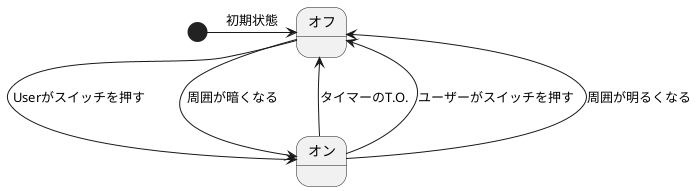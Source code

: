 @startuml
[*] -> オフ: 初期状態
オフ -> オン: Userがスイッチを押す
オフ -> オン: 周囲が暗くなる
オン --> オフ: タイマーのT.O.
オン --> オフ: ユーザーがスイッチを押す
オン --> オフ: 周囲が明るくなる
@enduml